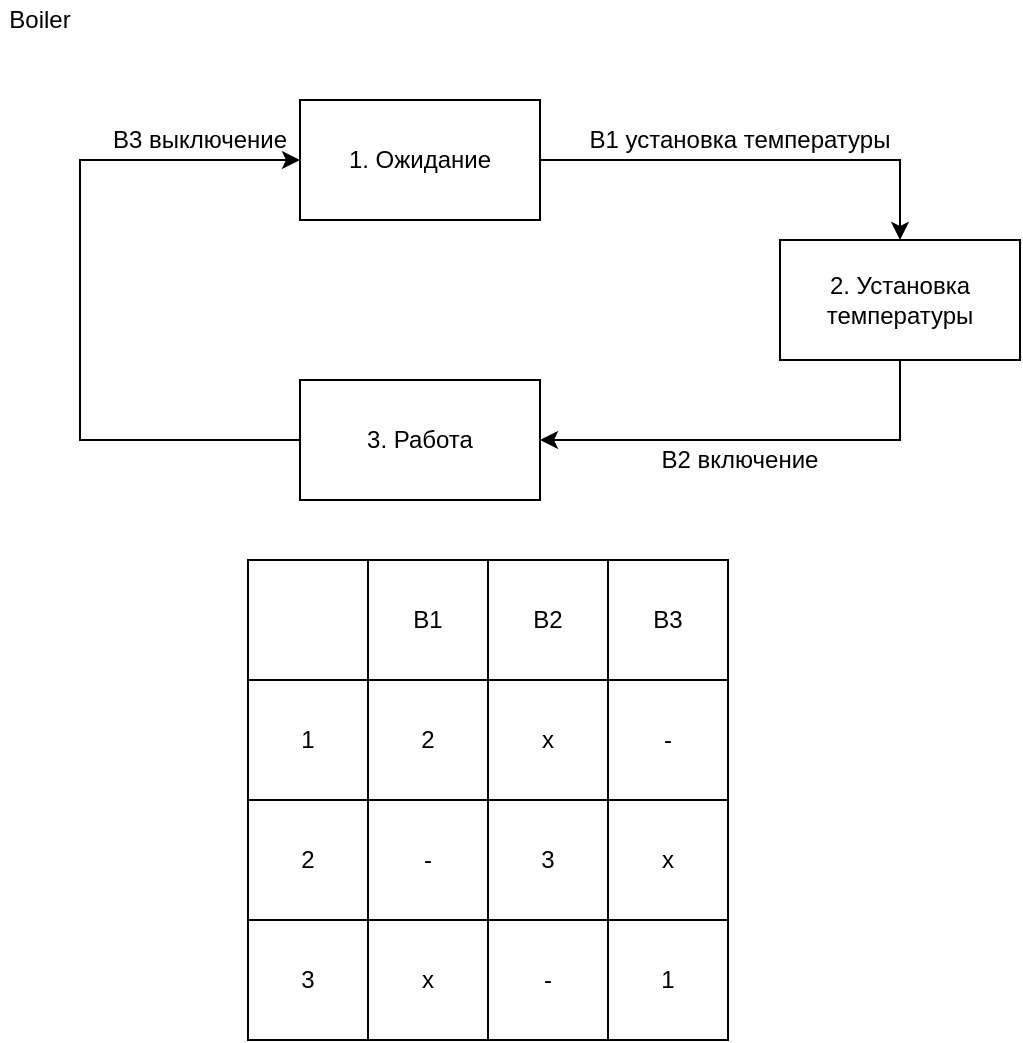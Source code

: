 <mxfile version="13.2.4" type="device"><diagram id="Fesces9acyGtJUTWK5c_" name="Page-1"><mxGraphModel dx="946" dy="703" grid="1" gridSize="10" guides="1" tooltips="1" connect="1" arrows="1" fold="1" page="1" pageScale="1" pageWidth="827" pageHeight="1169" math="0" shadow="0"><root><mxCell id="0"/><mxCell id="1" parent="0"/><mxCell id="1eDdKKsrZ1EkVr1lBBmN-1" value="Boiler" style="text;html=1;strokeColor=none;fillColor=none;align=center;verticalAlign=middle;whiteSpace=wrap;rounded=0;" parent="1" vertex="1"><mxGeometry x="40" y="30" width="40" height="20" as="geometry"/></mxCell><mxCell id="1eDdKKsrZ1EkVr1lBBmN-5" style="edgeStyle=orthogonalEdgeStyle;rounded=0;orthogonalLoop=1;jettySize=auto;html=1;exitX=1;exitY=0.5;exitDx=0;exitDy=0;entryX=0.5;entryY=0;entryDx=0;entryDy=0;" parent="1" source="1eDdKKsrZ1EkVr1lBBmN-2" target="1eDdKKsrZ1EkVr1lBBmN-3" edge="1"><mxGeometry relative="1" as="geometry"/></mxCell><mxCell id="1eDdKKsrZ1EkVr1lBBmN-2" value="1. Ожидание" style="rounded=0;whiteSpace=wrap;html=1;" parent="1" vertex="1"><mxGeometry x="190" y="80" width="120" height="60" as="geometry"/></mxCell><mxCell id="1eDdKKsrZ1EkVr1lBBmN-6" style="edgeStyle=orthogonalEdgeStyle;rounded=0;orthogonalLoop=1;jettySize=auto;html=1;exitX=0.5;exitY=1;exitDx=0;exitDy=0;entryX=1;entryY=0.5;entryDx=0;entryDy=0;" parent="1" source="1eDdKKsrZ1EkVr1lBBmN-3" target="1eDdKKsrZ1EkVr1lBBmN-4" edge="1"><mxGeometry relative="1" as="geometry"/></mxCell><mxCell id="1eDdKKsrZ1EkVr1lBBmN-3" value="2. Установка&lt;br&gt;температуры" style="rounded=0;whiteSpace=wrap;html=1;" parent="1" vertex="1"><mxGeometry x="430" y="150" width="120" height="60" as="geometry"/></mxCell><mxCell id="1eDdKKsrZ1EkVr1lBBmN-7" style="edgeStyle=orthogonalEdgeStyle;rounded=0;orthogonalLoop=1;jettySize=auto;html=1;exitX=0;exitY=0.5;exitDx=0;exitDy=0;entryX=0;entryY=0.5;entryDx=0;entryDy=0;" parent="1" source="1eDdKKsrZ1EkVr1lBBmN-4" target="1eDdKKsrZ1EkVr1lBBmN-2" edge="1"><mxGeometry relative="1" as="geometry"><Array as="points"><mxPoint x="80" y="250"/><mxPoint x="80" y="110"/></Array></mxGeometry></mxCell><mxCell id="1eDdKKsrZ1EkVr1lBBmN-4" value="3. Работа" style="rounded=0;whiteSpace=wrap;html=1;" parent="1" vertex="1"><mxGeometry x="190" y="220" width="120" height="60" as="geometry"/></mxCell><mxCell id="rA5zKqfeqMIeoUz3sVTq-1" value="B1 установка температуры" style="text;html=1;strokeColor=none;fillColor=none;align=center;verticalAlign=middle;whiteSpace=wrap;rounded=0;" vertex="1" parent="1"><mxGeometry x="300" y="90" width="220" height="20" as="geometry"/></mxCell><mxCell id="rA5zKqfeqMIeoUz3sVTq-4" value="B2 включение" style="text;html=1;strokeColor=none;fillColor=none;align=center;verticalAlign=middle;whiteSpace=wrap;rounded=0;" vertex="1" parent="1"><mxGeometry x="350" y="250" width="120" height="20" as="geometry"/></mxCell><mxCell id="rA5zKqfeqMIeoUz3sVTq-5" value="B3 выключение" style="text;html=1;strokeColor=none;fillColor=none;align=center;verticalAlign=middle;whiteSpace=wrap;rounded=0;" vertex="1" parent="1"><mxGeometry x="80" y="90" width="120" height="20" as="geometry"/></mxCell><mxCell id="rA5zKqfeqMIeoUz3sVTq-60" value="" style="rounded=0;whiteSpace=wrap;html=1;" vertex="1" parent="1"><mxGeometry x="164" y="310" width="240" height="240" as="geometry"/></mxCell><mxCell id="rA5zKqfeqMIeoUz3sVTq-57" value="" style="whiteSpace=wrap;html=1;aspect=fixed;" vertex="1" parent="1"><mxGeometry x="164" y="310" width="60" height="60" as="geometry"/></mxCell><mxCell id="rA5zKqfeqMIeoUz3sVTq-58" value="B1" style="whiteSpace=wrap;html=1;aspect=fixed;" vertex="1" parent="1"><mxGeometry x="224" y="310" width="60" height="60" as="geometry"/></mxCell><mxCell id="rA5zKqfeqMIeoUz3sVTq-59" value="B2" style="whiteSpace=wrap;html=1;aspect=fixed;" vertex="1" parent="1"><mxGeometry x="284" y="310" width="60" height="60" as="geometry"/></mxCell><mxCell id="rA5zKqfeqMIeoUz3sVTq-62" value="B3" style="whiteSpace=wrap;html=1;aspect=fixed;" vertex="1" parent="1"><mxGeometry x="344" y="310" width="60" height="60" as="geometry"/></mxCell><mxCell id="rA5zKqfeqMIeoUz3sVTq-63" value="1" style="whiteSpace=wrap;html=1;aspect=fixed;" vertex="1" parent="1"><mxGeometry x="164" y="370" width="60" height="60" as="geometry"/></mxCell><mxCell id="rA5zKqfeqMIeoUz3sVTq-64" value="2" style="whiteSpace=wrap;html=1;aspect=fixed;" vertex="1" parent="1"><mxGeometry x="224" y="370" width="60" height="60" as="geometry"/></mxCell><mxCell id="rA5zKqfeqMIeoUz3sVTq-65" value="x" style="whiteSpace=wrap;html=1;aspect=fixed;" vertex="1" parent="1"><mxGeometry x="284" y="370" width="60" height="60" as="geometry"/></mxCell><mxCell id="rA5zKqfeqMIeoUz3sVTq-66" value="-" style="whiteSpace=wrap;html=1;aspect=fixed;" vertex="1" parent="1"><mxGeometry x="344" y="370" width="60" height="60" as="geometry"/></mxCell><mxCell id="rA5zKqfeqMIeoUz3sVTq-67" value="2" style="whiteSpace=wrap;html=1;aspect=fixed;" vertex="1" parent="1"><mxGeometry x="164" y="430" width="60" height="60" as="geometry"/></mxCell><mxCell id="rA5zKqfeqMIeoUz3sVTq-68" value="-" style="whiteSpace=wrap;html=1;aspect=fixed;" vertex="1" parent="1"><mxGeometry x="224" y="430" width="60" height="60" as="geometry"/></mxCell><mxCell id="rA5zKqfeqMIeoUz3sVTq-69" value="3" style="whiteSpace=wrap;html=1;aspect=fixed;" vertex="1" parent="1"><mxGeometry x="284" y="430" width="60" height="60" as="geometry"/></mxCell><mxCell id="rA5zKqfeqMIeoUz3sVTq-70" value="x" style="whiteSpace=wrap;html=1;aspect=fixed;" vertex="1" parent="1"><mxGeometry x="344" y="430" width="60" height="60" as="geometry"/></mxCell><mxCell id="rA5zKqfeqMIeoUz3sVTq-71" value="3" style="whiteSpace=wrap;html=1;aspect=fixed;" vertex="1" parent="1"><mxGeometry x="164" y="490" width="60" height="60" as="geometry"/></mxCell><mxCell id="rA5zKqfeqMIeoUz3sVTq-72" value="x" style="whiteSpace=wrap;html=1;aspect=fixed;" vertex="1" parent="1"><mxGeometry x="224" y="490" width="60" height="60" as="geometry"/></mxCell><mxCell id="rA5zKqfeqMIeoUz3sVTq-73" value="-" style="whiteSpace=wrap;html=1;aspect=fixed;" vertex="1" parent="1"><mxGeometry x="284" y="490" width="60" height="60" as="geometry"/></mxCell><mxCell id="rA5zKqfeqMIeoUz3sVTq-74" value="1" style="whiteSpace=wrap;html=1;aspect=fixed;" vertex="1" parent="1"><mxGeometry x="344" y="490" width="60" height="60" as="geometry"/></mxCell></root></mxGraphModel></diagram></mxfile>